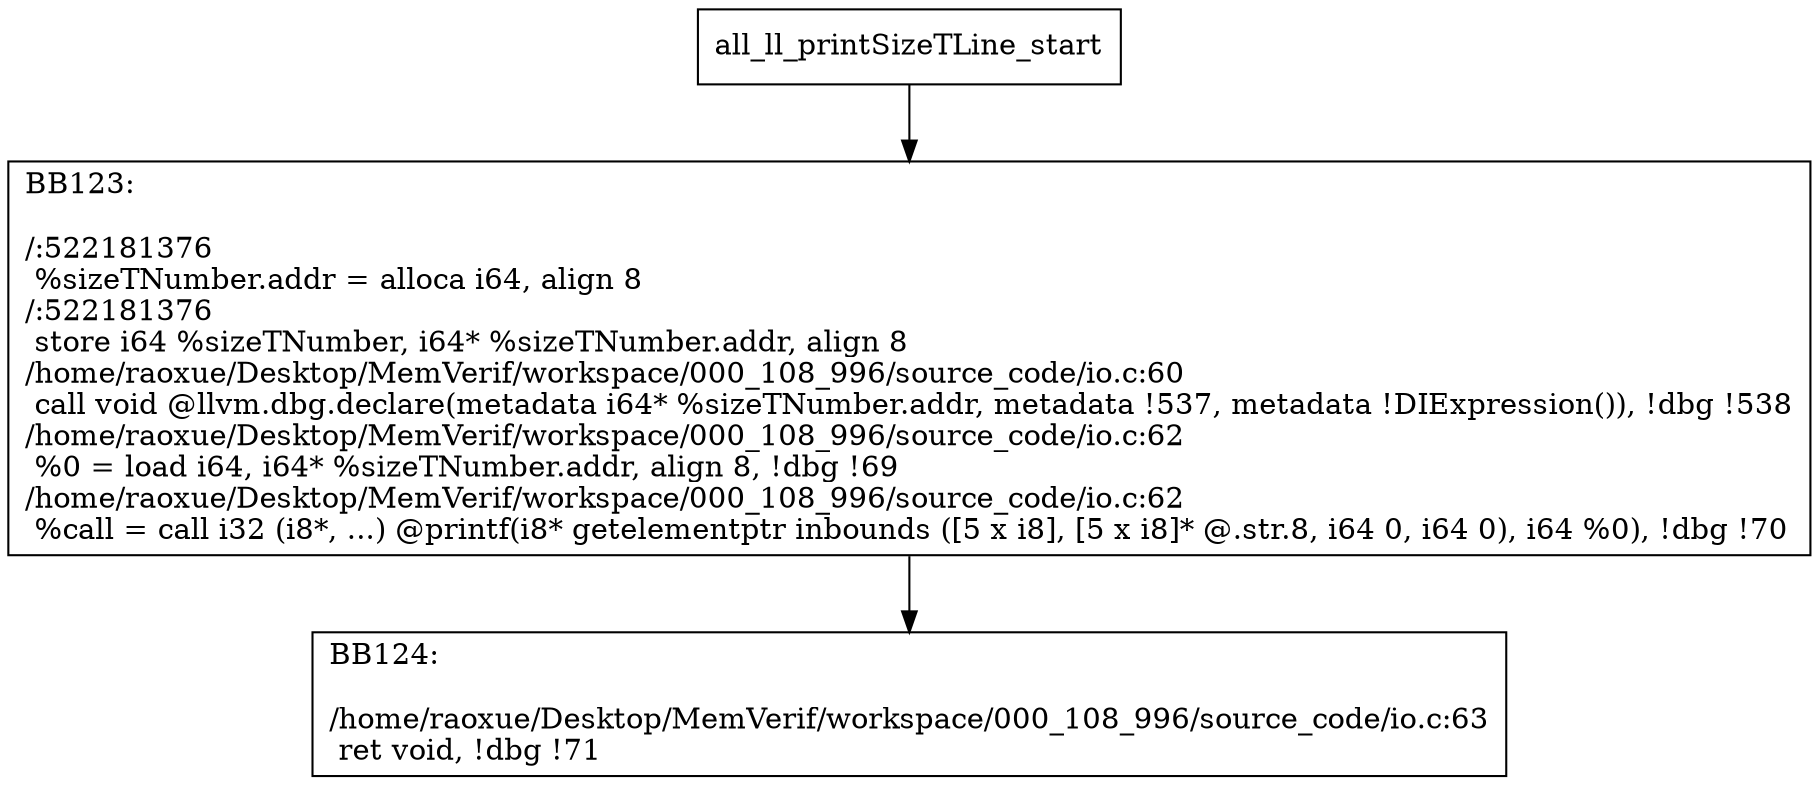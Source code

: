 digraph "CFG for'all_ll_printSizeTLine' function" {
	BBall_ll_printSizeTLine_start[shape=record,label="{all_ll_printSizeTLine_start}"];
	BBall_ll_printSizeTLine_start-> all_ll_printSizeTLineBB123;
	all_ll_printSizeTLineBB123 [shape=record, label="{BB123:\l\l/:522181376\l
  %sizeTNumber.addr = alloca i64, align 8\l
/:522181376\l
  store i64 %sizeTNumber, i64* %sizeTNumber.addr, align 8\l
/home/raoxue/Desktop/MemVerif/workspace/000_108_996/source_code/io.c:60\l
  call void @llvm.dbg.declare(metadata i64* %sizeTNumber.addr, metadata !537, metadata !DIExpression()), !dbg !538\l
/home/raoxue/Desktop/MemVerif/workspace/000_108_996/source_code/io.c:62\l
  %0 = load i64, i64* %sizeTNumber.addr, align 8, !dbg !69\l
/home/raoxue/Desktop/MemVerif/workspace/000_108_996/source_code/io.c:62\l
  %call = call i32 (i8*, ...) @printf(i8* getelementptr inbounds ([5 x i8], [5 x i8]* @.str.8, i64 0, i64 0), i64 %0), !dbg !70\l
}"];
	all_ll_printSizeTLineBB123-> all_ll_printSizeTLineBB124;
	all_ll_printSizeTLineBB124 [shape=record, label="{BB124:\l\l/home/raoxue/Desktop/MemVerif/workspace/000_108_996/source_code/io.c:63\l
  ret void, !dbg !71\l
}"];
}
